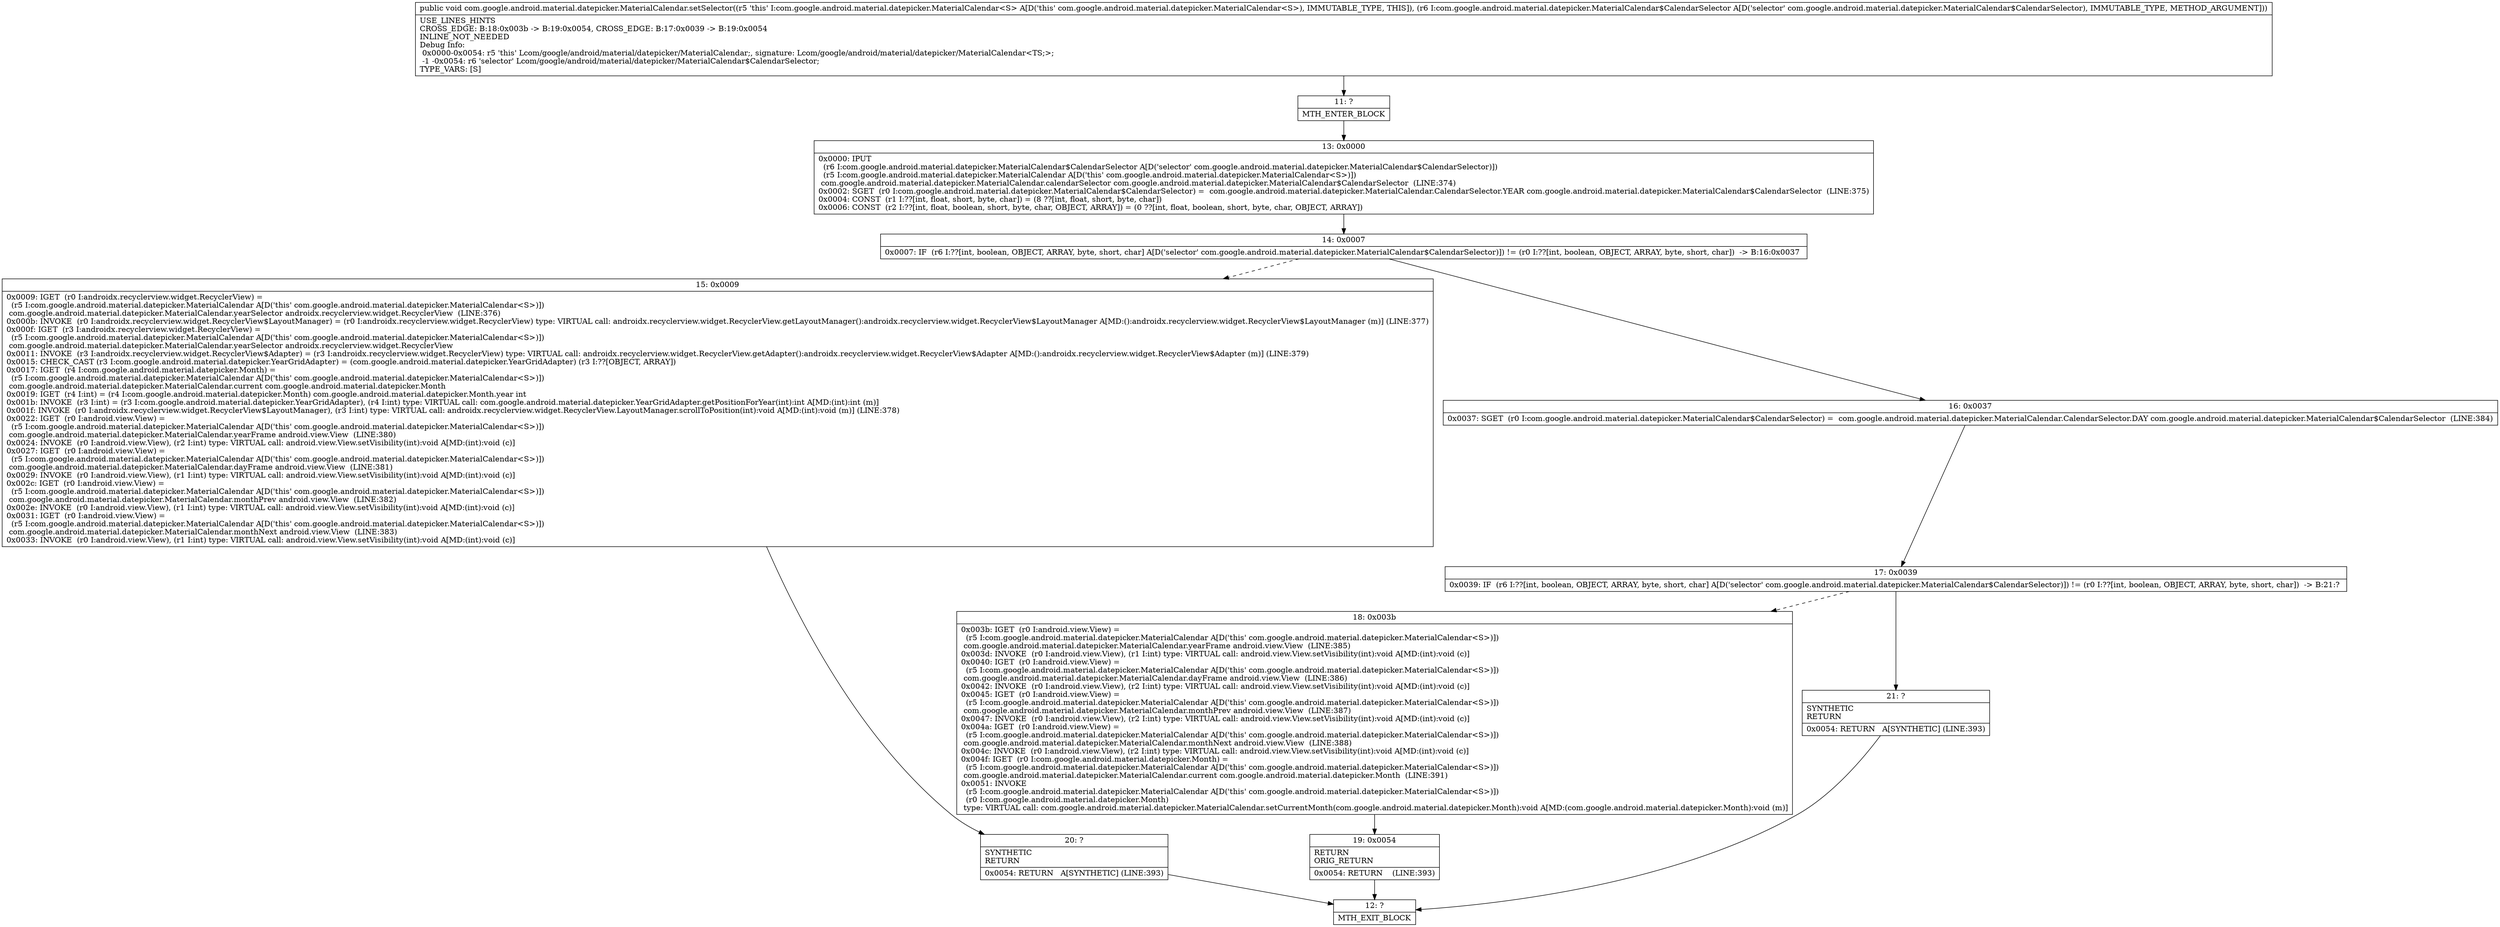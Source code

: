 digraph "CFG forcom.google.android.material.datepicker.MaterialCalendar.setSelector(Lcom\/google\/android\/material\/datepicker\/MaterialCalendar$CalendarSelector;)V" {
Node_11 [shape=record,label="{11\:\ ?|MTH_ENTER_BLOCK\l}"];
Node_13 [shape=record,label="{13\:\ 0x0000|0x0000: IPUT  \l  (r6 I:com.google.android.material.datepicker.MaterialCalendar$CalendarSelector A[D('selector' com.google.android.material.datepicker.MaterialCalendar$CalendarSelector)])\l  (r5 I:com.google.android.material.datepicker.MaterialCalendar A[D('this' com.google.android.material.datepicker.MaterialCalendar\<S\>)])\l com.google.android.material.datepicker.MaterialCalendar.calendarSelector com.google.android.material.datepicker.MaterialCalendar$CalendarSelector  (LINE:374)\l0x0002: SGET  (r0 I:com.google.android.material.datepicker.MaterialCalendar$CalendarSelector) =  com.google.android.material.datepicker.MaterialCalendar.CalendarSelector.YEAR com.google.android.material.datepicker.MaterialCalendar$CalendarSelector  (LINE:375)\l0x0004: CONST  (r1 I:??[int, float, short, byte, char]) = (8 ??[int, float, short, byte, char]) \l0x0006: CONST  (r2 I:??[int, float, boolean, short, byte, char, OBJECT, ARRAY]) = (0 ??[int, float, boolean, short, byte, char, OBJECT, ARRAY]) \l}"];
Node_14 [shape=record,label="{14\:\ 0x0007|0x0007: IF  (r6 I:??[int, boolean, OBJECT, ARRAY, byte, short, char] A[D('selector' com.google.android.material.datepicker.MaterialCalendar$CalendarSelector)]) != (r0 I:??[int, boolean, OBJECT, ARRAY, byte, short, char])  \-\> B:16:0x0037 \l}"];
Node_15 [shape=record,label="{15\:\ 0x0009|0x0009: IGET  (r0 I:androidx.recyclerview.widget.RecyclerView) = \l  (r5 I:com.google.android.material.datepicker.MaterialCalendar A[D('this' com.google.android.material.datepicker.MaterialCalendar\<S\>)])\l com.google.android.material.datepicker.MaterialCalendar.yearSelector androidx.recyclerview.widget.RecyclerView  (LINE:376)\l0x000b: INVOKE  (r0 I:androidx.recyclerview.widget.RecyclerView$LayoutManager) = (r0 I:androidx.recyclerview.widget.RecyclerView) type: VIRTUAL call: androidx.recyclerview.widget.RecyclerView.getLayoutManager():androidx.recyclerview.widget.RecyclerView$LayoutManager A[MD:():androidx.recyclerview.widget.RecyclerView$LayoutManager (m)] (LINE:377)\l0x000f: IGET  (r3 I:androidx.recyclerview.widget.RecyclerView) = \l  (r5 I:com.google.android.material.datepicker.MaterialCalendar A[D('this' com.google.android.material.datepicker.MaterialCalendar\<S\>)])\l com.google.android.material.datepicker.MaterialCalendar.yearSelector androidx.recyclerview.widget.RecyclerView \l0x0011: INVOKE  (r3 I:androidx.recyclerview.widget.RecyclerView$Adapter) = (r3 I:androidx.recyclerview.widget.RecyclerView) type: VIRTUAL call: androidx.recyclerview.widget.RecyclerView.getAdapter():androidx.recyclerview.widget.RecyclerView$Adapter A[MD:():androidx.recyclerview.widget.RecyclerView$Adapter (m)] (LINE:379)\l0x0015: CHECK_CAST (r3 I:com.google.android.material.datepicker.YearGridAdapter) = (com.google.android.material.datepicker.YearGridAdapter) (r3 I:??[OBJECT, ARRAY]) \l0x0017: IGET  (r4 I:com.google.android.material.datepicker.Month) = \l  (r5 I:com.google.android.material.datepicker.MaterialCalendar A[D('this' com.google.android.material.datepicker.MaterialCalendar\<S\>)])\l com.google.android.material.datepicker.MaterialCalendar.current com.google.android.material.datepicker.Month \l0x0019: IGET  (r4 I:int) = (r4 I:com.google.android.material.datepicker.Month) com.google.android.material.datepicker.Month.year int \l0x001b: INVOKE  (r3 I:int) = (r3 I:com.google.android.material.datepicker.YearGridAdapter), (r4 I:int) type: VIRTUAL call: com.google.android.material.datepicker.YearGridAdapter.getPositionForYear(int):int A[MD:(int):int (m)]\l0x001f: INVOKE  (r0 I:androidx.recyclerview.widget.RecyclerView$LayoutManager), (r3 I:int) type: VIRTUAL call: androidx.recyclerview.widget.RecyclerView.LayoutManager.scrollToPosition(int):void A[MD:(int):void (m)] (LINE:378)\l0x0022: IGET  (r0 I:android.view.View) = \l  (r5 I:com.google.android.material.datepicker.MaterialCalendar A[D('this' com.google.android.material.datepicker.MaterialCalendar\<S\>)])\l com.google.android.material.datepicker.MaterialCalendar.yearFrame android.view.View  (LINE:380)\l0x0024: INVOKE  (r0 I:android.view.View), (r2 I:int) type: VIRTUAL call: android.view.View.setVisibility(int):void A[MD:(int):void (c)]\l0x0027: IGET  (r0 I:android.view.View) = \l  (r5 I:com.google.android.material.datepicker.MaterialCalendar A[D('this' com.google.android.material.datepicker.MaterialCalendar\<S\>)])\l com.google.android.material.datepicker.MaterialCalendar.dayFrame android.view.View  (LINE:381)\l0x0029: INVOKE  (r0 I:android.view.View), (r1 I:int) type: VIRTUAL call: android.view.View.setVisibility(int):void A[MD:(int):void (c)]\l0x002c: IGET  (r0 I:android.view.View) = \l  (r5 I:com.google.android.material.datepicker.MaterialCalendar A[D('this' com.google.android.material.datepicker.MaterialCalendar\<S\>)])\l com.google.android.material.datepicker.MaterialCalendar.monthPrev android.view.View  (LINE:382)\l0x002e: INVOKE  (r0 I:android.view.View), (r1 I:int) type: VIRTUAL call: android.view.View.setVisibility(int):void A[MD:(int):void (c)]\l0x0031: IGET  (r0 I:android.view.View) = \l  (r5 I:com.google.android.material.datepicker.MaterialCalendar A[D('this' com.google.android.material.datepicker.MaterialCalendar\<S\>)])\l com.google.android.material.datepicker.MaterialCalendar.monthNext android.view.View  (LINE:383)\l0x0033: INVOKE  (r0 I:android.view.View), (r1 I:int) type: VIRTUAL call: android.view.View.setVisibility(int):void A[MD:(int):void (c)]\l}"];
Node_20 [shape=record,label="{20\:\ ?|SYNTHETIC\lRETURN\l|0x0054: RETURN   A[SYNTHETIC] (LINE:393)\l}"];
Node_12 [shape=record,label="{12\:\ ?|MTH_EXIT_BLOCK\l}"];
Node_16 [shape=record,label="{16\:\ 0x0037|0x0037: SGET  (r0 I:com.google.android.material.datepicker.MaterialCalendar$CalendarSelector) =  com.google.android.material.datepicker.MaterialCalendar.CalendarSelector.DAY com.google.android.material.datepicker.MaterialCalendar$CalendarSelector  (LINE:384)\l}"];
Node_17 [shape=record,label="{17\:\ 0x0039|0x0039: IF  (r6 I:??[int, boolean, OBJECT, ARRAY, byte, short, char] A[D('selector' com.google.android.material.datepicker.MaterialCalendar$CalendarSelector)]) != (r0 I:??[int, boolean, OBJECT, ARRAY, byte, short, char])  \-\> B:21:? \l}"];
Node_18 [shape=record,label="{18\:\ 0x003b|0x003b: IGET  (r0 I:android.view.View) = \l  (r5 I:com.google.android.material.datepicker.MaterialCalendar A[D('this' com.google.android.material.datepicker.MaterialCalendar\<S\>)])\l com.google.android.material.datepicker.MaterialCalendar.yearFrame android.view.View  (LINE:385)\l0x003d: INVOKE  (r0 I:android.view.View), (r1 I:int) type: VIRTUAL call: android.view.View.setVisibility(int):void A[MD:(int):void (c)]\l0x0040: IGET  (r0 I:android.view.View) = \l  (r5 I:com.google.android.material.datepicker.MaterialCalendar A[D('this' com.google.android.material.datepicker.MaterialCalendar\<S\>)])\l com.google.android.material.datepicker.MaterialCalendar.dayFrame android.view.View  (LINE:386)\l0x0042: INVOKE  (r0 I:android.view.View), (r2 I:int) type: VIRTUAL call: android.view.View.setVisibility(int):void A[MD:(int):void (c)]\l0x0045: IGET  (r0 I:android.view.View) = \l  (r5 I:com.google.android.material.datepicker.MaterialCalendar A[D('this' com.google.android.material.datepicker.MaterialCalendar\<S\>)])\l com.google.android.material.datepicker.MaterialCalendar.monthPrev android.view.View  (LINE:387)\l0x0047: INVOKE  (r0 I:android.view.View), (r2 I:int) type: VIRTUAL call: android.view.View.setVisibility(int):void A[MD:(int):void (c)]\l0x004a: IGET  (r0 I:android.view.View) = \l  (r5 I:com.google.android.material.datepicker.MaterialCalendar A[D('this' com.google.android.material.datepicker.MaterialCalendar\<S\>)])\l com.google.android.material.datepicker.MaterialCalendar.monthNext android.view.View  (LINE:388)\l0x004c: INVOKE  (r0 I:android.view.View), (r2 I:int) type: VIRTUAL call: android.view.View.setVisibility(int):void A[MD:(int):void (c)]\l0x004f: IGET  (r0 I:com.google.android.material.datepicker.Month) = \l  (r5 I:com.google.android.material.datepicker.MaterialCalendar A[D('this' com.google.android.material.datepicker.MaterialCalendar\<S\>)])\l com.google.android.material.datepicker.MaterialCalendar.current com.google.android.material.datepicker.Month  (LINE:391)\l0x0051: INVOKE  \l  (r5 I:com.google.android.material.datepicker.MaterialCalendar A[D('this' com.google.android.material.datepicker.MaterialCalendar\<S\>)])\l  (r0 I:com.google.android.material.datepicker.Month)\l type: VIRTUAL call: com.google.android.material.datepicker.MaterialCalendar.setCurrentMonth(com.google.android.material.datepicker.Month):void A[MD:(com.google.android.material.datepicker.Month):void (m)]\l}"];
Node_19 [shape=record,label="{19\:\ 0x0054|RETURN\lORIG_RETURN\l|0x0054: RETURN    (LINE:393)\l}"];
Node_21 [shape=record,label="{21\:\ ?|SYNTHETIC\lRETURN\l|0x0054: RETURN   A[SYNTHETIC] (LINE:393)\l}"];
MethodNode[shape=record,label="{public void com.google.android.material.datepicker.MaterialCalendar.setSelector((r5 'this' I:com.google.android.material.datepicker.MaterialCalendar\<S\> A[D('this' com.google.android.material.datepicker.MaterialCalendar\<S\>), IMMUTABLE_TYPE, THIS]), (r6 I:com.google.android.material.datepicker.MaterialCalendar$CalendarSelector A[D('selector' com.google.android.material.datepicker.MaterialCalendar$CalendarSelector), IMMUTABLE_TYPE, METHOD_ARGUMENT]))  | USE_LINES_HINTS\lCROSS_EDGE: B:18:0x003b \-\> B:19:0x0054, CROSS_EDGE: B:17:0x0039 \-\> B:19:0x0054\lINLINE_NOT_NEEDED\lDebug Info:\l  0x0000\-0x0054: r5 'this' Lcom\/google\/android\/material\/datepicker\/MaterialCalendar;, signature: Lcom\/google\/android\/material\/datepicker\/MaterialCalendar\<TS;\>;\l  \-1 \-0x0054: r6 'selector' Lcom\/google\/android\/material\/datepicker\/MaterialCalendar$CalendarSelector;\lTYPE_VARS: [S]\l}"];
MethodNode -> Node_11;Node_11 -> Node_13;
Node_13 -> Node_14;
Node_14 -> Node_15[style=dashed];
Node_14 -> Node_16;
Node_15 -> Node_20;
Node_20 -> Node_12;
Node_16 -> Node_17;
Node_17 -> Node_18[style=dashed];
Node_17 -> Node_21;
Node_18 -> Node_19;
Node_19 -> Node_12;
Node_21 -> Node_12;
}


